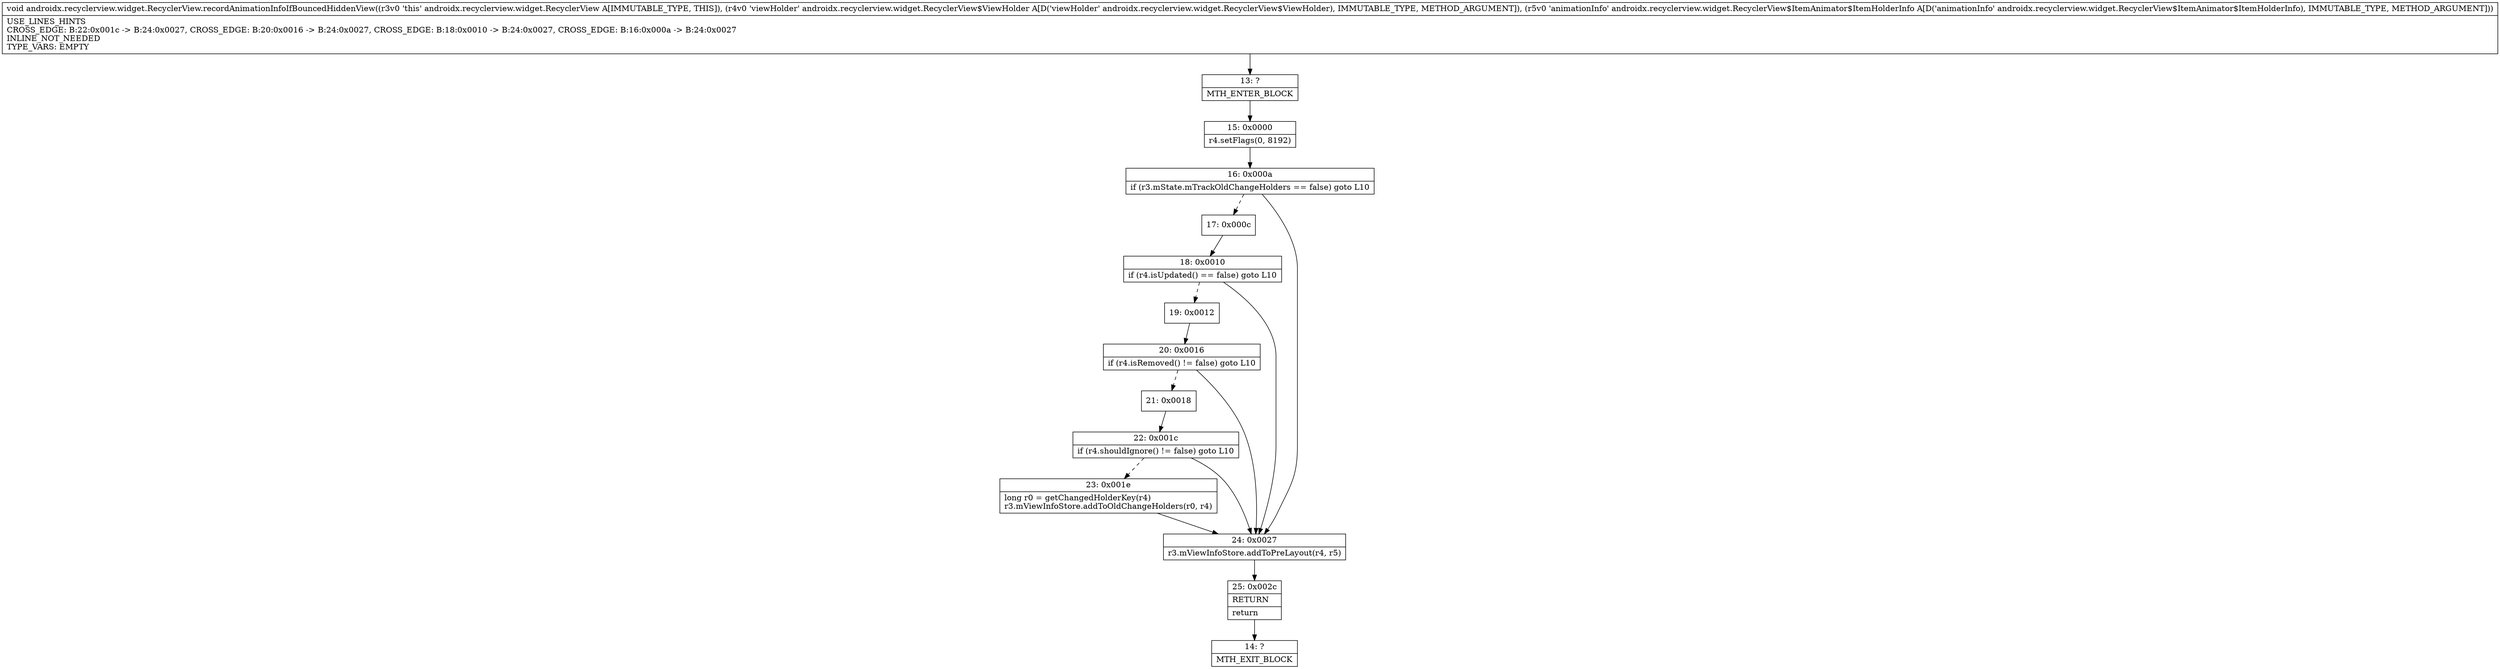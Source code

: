 digraph "CFG forandroidx.recyclerview.widget.RecyclerView.recordAnimationInfoIfBouncedHiddenView(Landroidx\/recyclerview\/widget\/RecyclerView$ViewHolder;Landroidx\/recyclerview\/widget\/RecyclerView$ItemAnimator$ItemHolderInfo;)V" {
Node_13 [shape=record,label="{13\:\ ?|MTH_ENTER_BLOCK\l}"];
Node_15 [shape=record,label="{15\:\ 0x0000|r4.setFlags(0, 8192)\l}"];
Node_16 [shape=record,label="{16\:\ 0x000a|if (r3.mState.mTrackOldChangeHolders == false) goto L10\l}"];
Node_17 [shape=record,label="{17\:\ 0x000c}"];
Node_18 [shape=record,label="{18\:\ 0x0010|if (r4.isUpdated() == false) goto L10\l}"];
Node_19 [shape=record,label="{19\:\ 0x0012}"];
Node_20 [shape=record,label="{20\:\ 0x0016|if (r4.isRemoved() != false) goto L10\l}"];
Node_21 [shape=record,label="{21\:\ 0x0018}"];
Node_22 [shape=record,label="{22\:\ 0x001c|if (r4.shouldIgnore() != false) goto L10\l}"];
Node_23 [shape=record,label="{23\:\ 0x001e|long r0 = getChangedHolderKey(r4)\lr3.mViewInfoStore.addToOldChangeHolders(r0, r4)\l}"];
Node_24 [shape=record,label="{24\:\ 0x0027|r3.mViewInfoStore.addToPreLayout(r4, r5)\l}"];
Node_25 [shape=record,label="{25\:\ 0x002c|RETURN\l|return\l}"];
Node_14 [shape=record,label="{14\:\ ?|MTH_EXIT_BLOCK\l}"];
MethodNode[shape=record,label="{void androidx.recyclerview.widget.RecyclerView.recordAnimationInfoIfBouncedHiddenView((r3v0 'this' androidx.recyclerview.widget.RecyclerView A[IMMUTABLE_TYPE, THIS]), (r4v0 'viewHolder' androidx.recyclerview.widget.RecyclerView$ViewHolder A[D('viewHolder' androidx.recyclerview.widget.RecyclerView$ViewHolder), IMMUTABLE_TYPE, METHOD_ARGUMENT]), (r5v0 'animationInfo' androidx.recyclerview.widget.RecyclerView$ItemAnimator$ItemHolderInfo A[D('animationInfo' androidx.recyclerview.widget.RecyclerView$ItemAnimator$ItemHolderInfo), IMMUTABLE_TYPE, METHOD_ARGUMENT]))  | USE_LINES_HINTS\lCROSS_EDGE: B:22:0x001c \-\> B:24:0x0027, CROSS_EDGE: B:20:0x0016 \-\> B:24:0x0027, CROSS_EDGE: B:18:0x0010 \-\> B:24:0x0027, CROSS_EDGE: B:16:0x000a \-\> B:24:0x0027\lINLINE_NOT_NEEDED\lTYPE_VARS: EMPTY\l}"];
MethodNode -> Node_13;Node_13 -> Node_15;
Node_15 -> Node_16;
Node_16 -> Node_17[style=dashed];
Node_16 -> Node_24;
Node_17 -> Node_18;
Node_18 -> Node_19[style=dashed];
Node_18 -> Node_24;
Node_19 -> Node_20;
Node_20 -> Node_21[style=dashed];
Node_20 -> Node_24;
Node_21 -> Node_22;
Node_22 -> Node_23[style=dashed];
Node_22 -> Node_24;
Node_23 -> Node_24;
Node_24 -> Node_25;
Node_25 -> Node_14;
}

